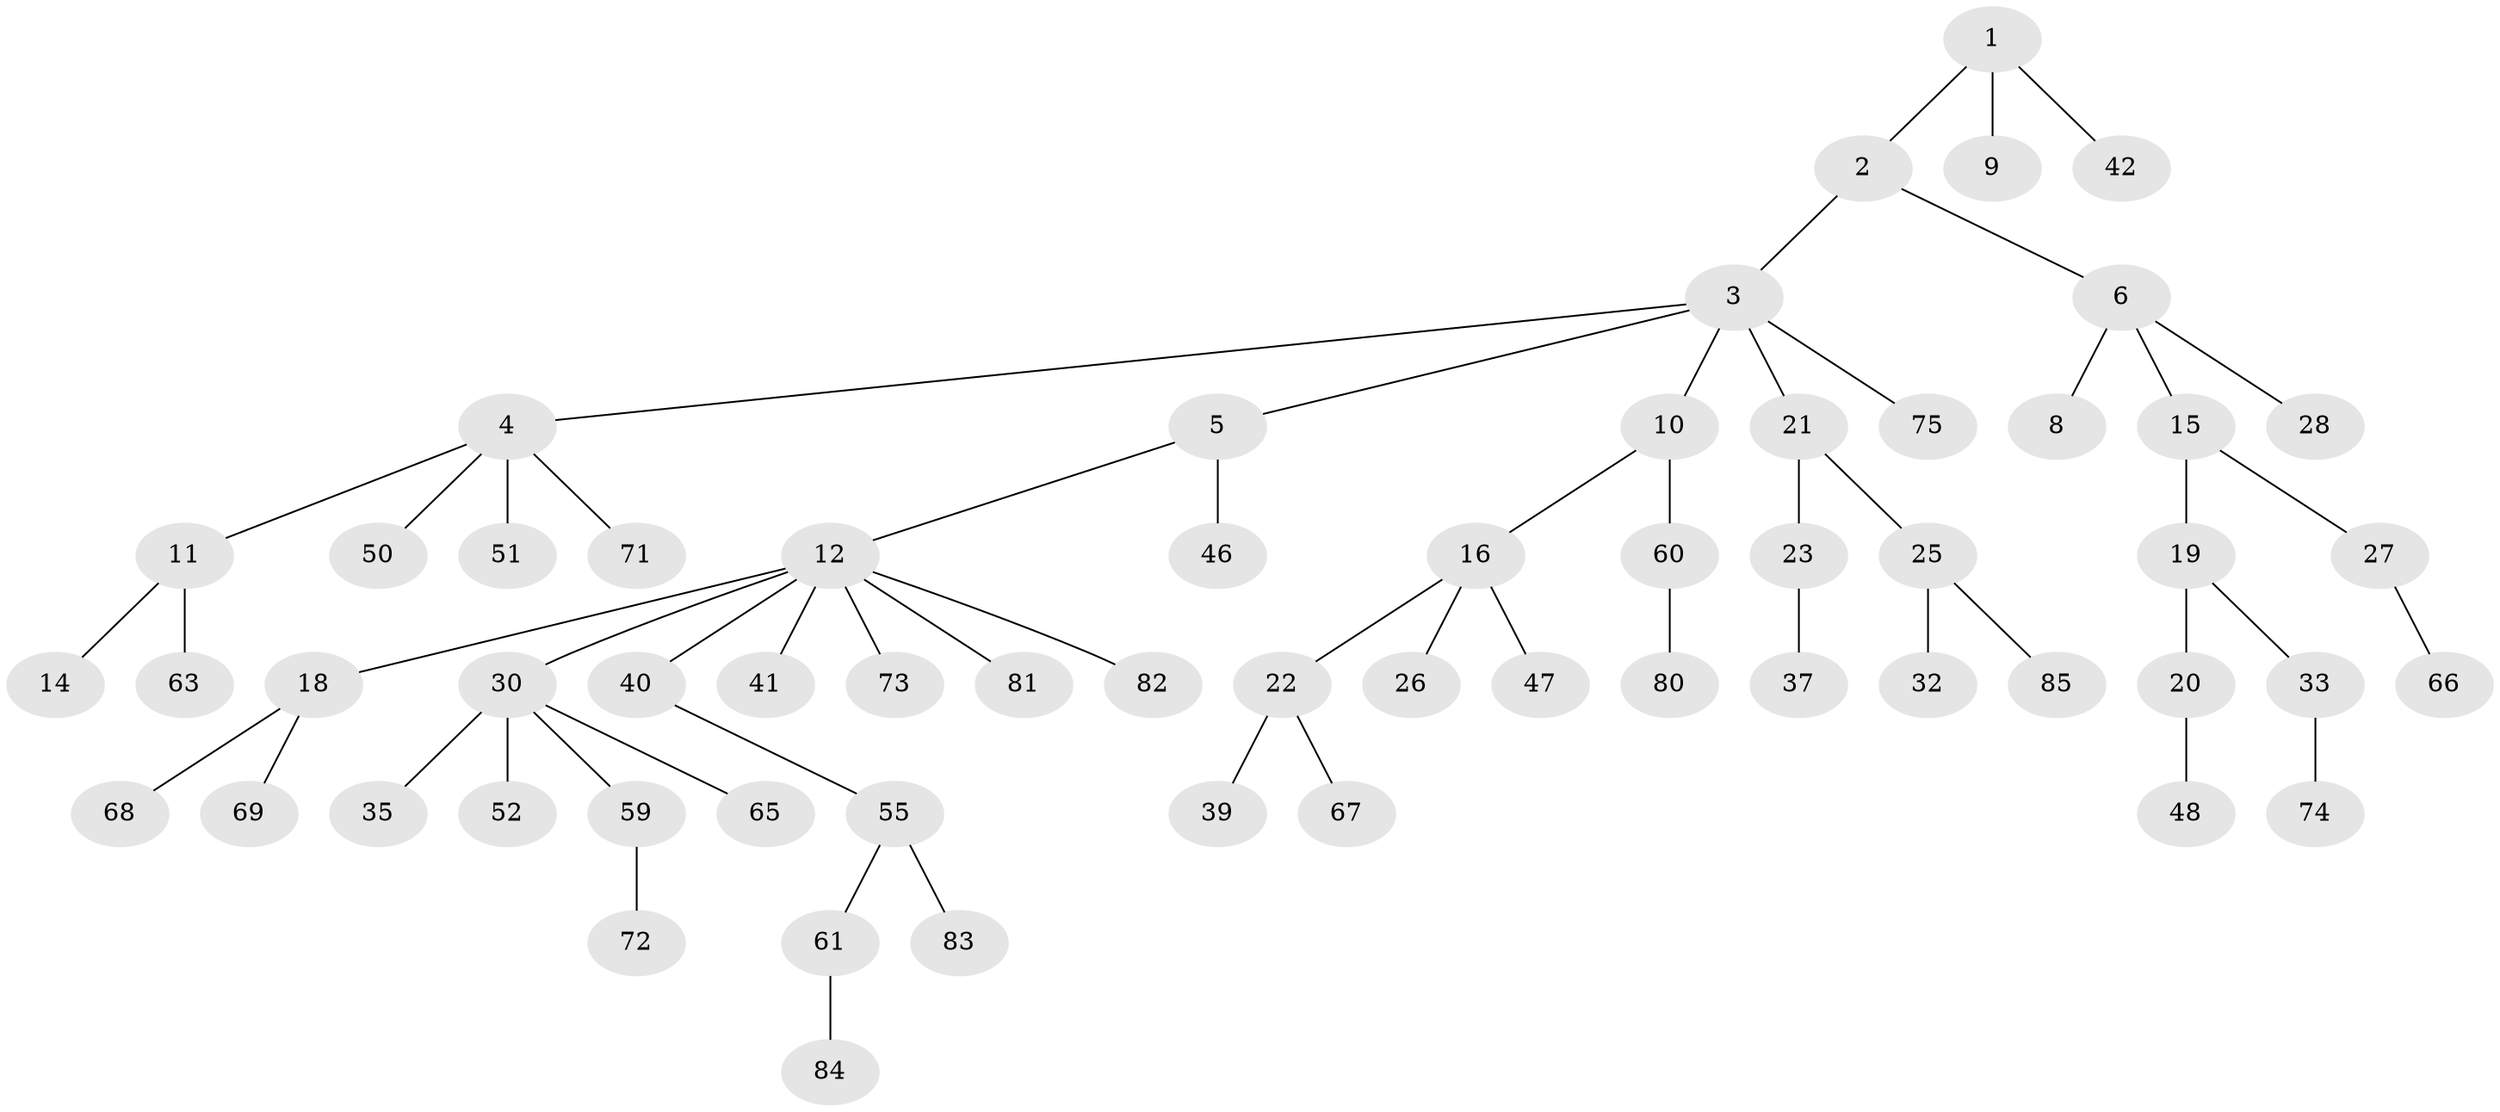 // Generated by graph-tools (version 1.1) at 2025/24/03/03/25 07:24:05]
// undirected, 60 vertices, 59 edges
graph export_dot {
graph [start="1"]
  node [color=gray90,style=filled];
  1 [super="+31"];
  2;
  3 [super="+78"];
  4 [super="+34"];
  5;
  6 [super="+7"];
  8 [super="+58"];
  9;
  10 [super="+62"];
  11 [super="+43"];
  12 [super="+13"];
  14 [super="+44"];
  15 [super="+17"];
  16 [super="+29"];
  18 [super="+86"];
  19;
  20 [super="+76"];
  21 [super="+64"];
  22 [super="+24"];
  23 [super="+49"];
  25 [super="+53"];
  26 [super="+45"];
  27 [super="+54"];
  28;
  30 [super="+38"];
  32;
  33 [super="+36"];
  35;
  37 [super="+79"];
  39 [super="+56"];
  40;
  41;
  42;
  46;
  47;
  48;
  50;
  51;
  52 [super="+57"];
  55 [super="+70"];
  59;
  60 [super="+77"];
  61;
  63;
  65;
  66;
  67;
  68;
  69;
  71;
  72;
  73;
  74;
  75;
  80;
  81;
  82;
  83;
  84;
  85;
  1 -- 2;
  1 -- 9;
  1 -- 42;
  2 -- 3;
  2 -- 6;
  3 -- 4;
  3 -- 5;
  3 -- 10;
  3 -- 21;
  3 -- 75;
  4 -- 11;
  4 -- 51;
  4 -- 71;
  4 -- 50;
  5 -- 12;
  5 -- 46;
  6 -- 15;
  6 -- 28;
  6 -- 8;
  10 -- 16;
  10 -- 60;
  11 -- 14;
  11 -- 63;
  12 -- 18;
  12 -- 40;
  12 -- 81;
  12 -- 82;
  12 -- 73;
  12 -- 30;
  12 -- 41;
  15 -- 19;
  15 -- 27;
  16 -- 22;
  16 -- 26;
  16 -- 47;
  18 -- 68;
  18 -- 69;
  19 -- 20;
  19 -- 33;
  20 -- 48;
  21 -- 23;
  21 -- 25;
  22 -- 39;
  22 -- 67;
  23 -- 37;
  25 -- 32;
  25 -- 85;
  27 -- 66;
  30 -- 35;
  30 -- 52;
  30 -- 65;
  30 -- 59;
  33 -- 74;
  40 -- 55;
  55 -- 61;
  55 -- 83;
  59 -- 72;
  60 -- 80;
  61 -- 84;
}

